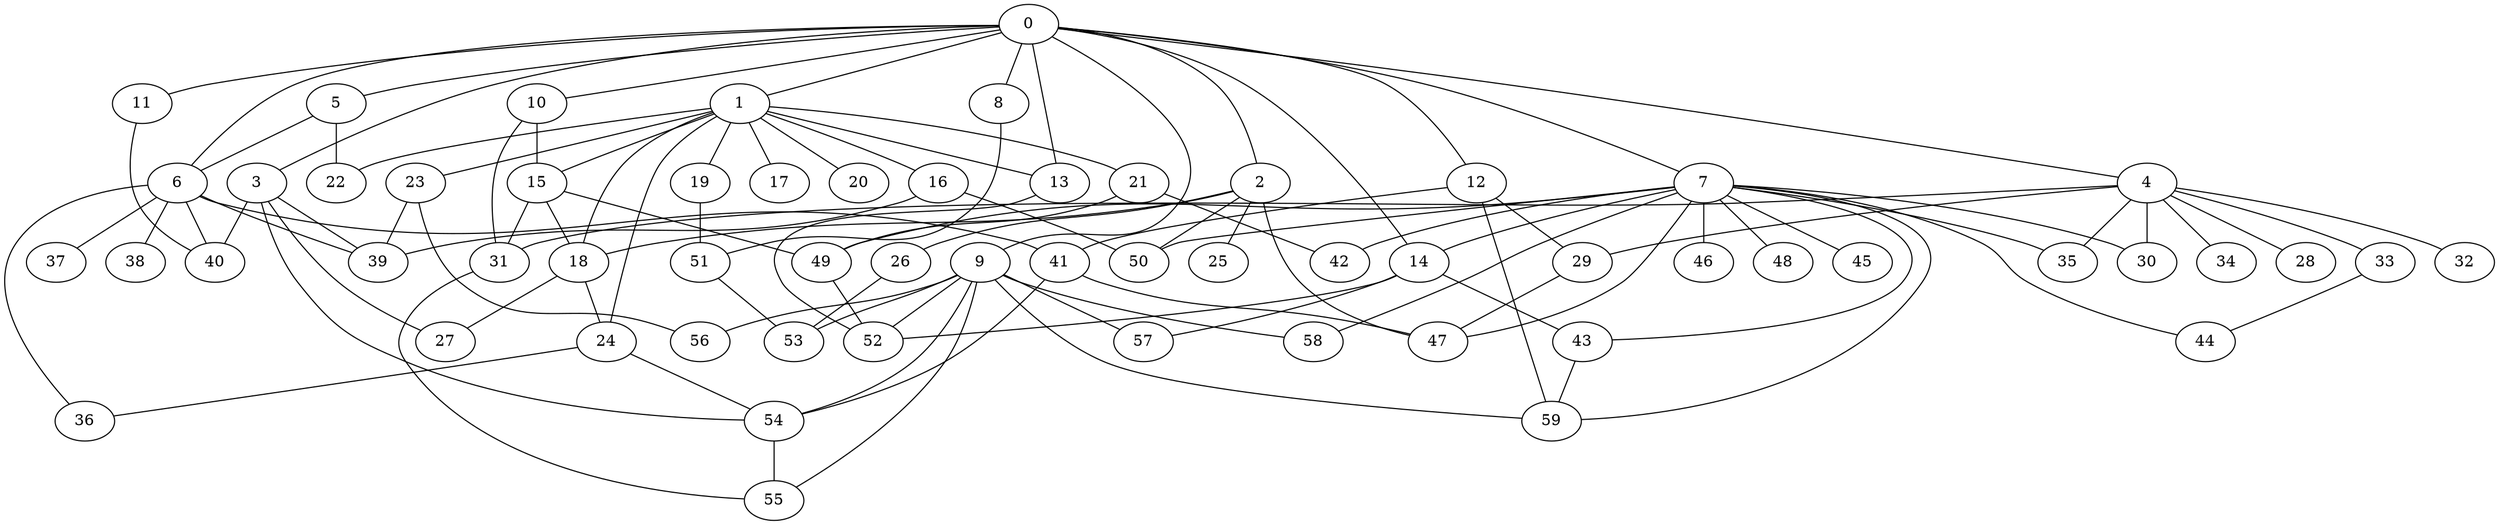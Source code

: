 
graph graphname {
    0 -- 1
0 -- 2
0 -- 3
0 -- 4
0 -- 5
0 -- 6
0 -- 7
0 -- 8
0 -- 9
0 -- 10
0 -- 11
0 -- 12
0 -- 13
0 -- 14
1 -- 15
1 -- 16
1 -- 17
1 -- 18
1 -- 19
1 -- 20
1 -- 21
1 -- 22
1 -- 23
1 -- 24
1 -- 13
2 -- 25
2 -- 26
2 -- 18
2 -- 47
2 -- 50
3 -- 27
3 -- 54
3 -- 40
3 -- 39
4 -- 32
4 -- 34
4 -- 35
4 -- 33
4 -- 28
4 -- 29
4 -- 30
4 -- 31
5 -- 6
5 -- 22
6 -- 36
6 -- 37
6 -- 38
6 -- 39
6 -- 40
6 -- 41
7 -- 42
7 -- 43
7 -- 44
7 -- 45
7 -- 46
7 -- 47
7 -- 48
7 -- 49
7 -- 50
7 -- 58
7 -- 59
7 -- 14
7 -- 35
7 -- 30
8 -- 51
9 -- 52
9 -- 53
9 -- 54
9 -- 55
9 -- 56
9 -- 57
9 -- 58
9 -- 59
10 -- 15
10 -- 31
11 -- 40
12 -- 29
12 -- 41
12 -- 59
13 -- 52
14 -- 43
14 -- 52
14 -- 57
15 -- 31
15 -- 18
15 -- 49
16 -- 50
16 -- 39
18 -- 27
18 -- 24
19 -- 51
21 -- 42
21 -- 49
23 -- 39
23 -- 56
24 -- 36
24 -- 54
26 -- 53
29 -- 47
31 -- 55
33 -- 44
41 -- 54
41 -- 47
43 -- 59
49 -- 52
51 -- 53
54 -- 55

}
